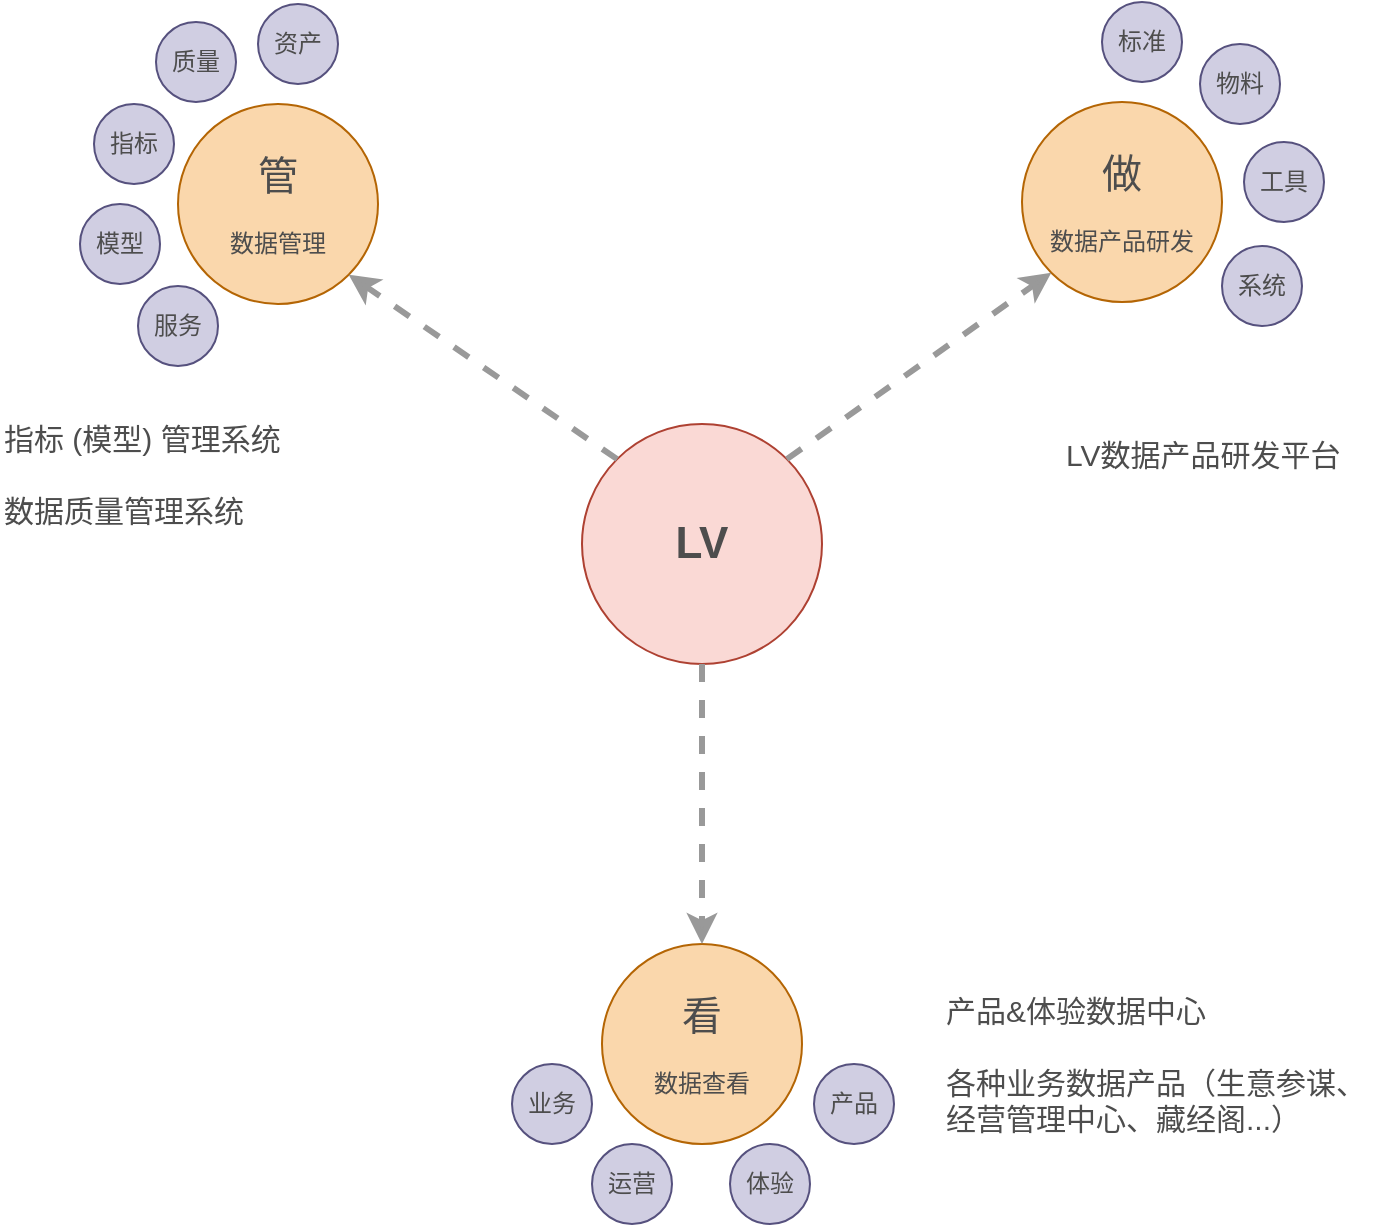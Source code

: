 <mxfile version="11.3.0" type="github" pages="1"><diagram id="6Y_5zZXPlKeSTR1Y4B0a" name="Page-1"><mxGraphModel dx="1251" dy="705" grid="1" gridSize="10" guides="1" tooltips="1" connect="1" arrows="1" fold="1" page="1" pageScale="1" pageWidth="850" pageHeight="1100" math="0" shadow="0"><root><mxCell id="0"/><mxCell id="1" parent="0"/><mxCell id="L8mCIy-FPG23N-ed7qui-1" value="LV" style="ellipse;whiteSpace=wrap;html=1;aspect=fixed;fontSize=22;fontStyle=1;fillColor=#fad9d5;strokeColor=#ae4132;fontColor=#4D4D4D;" parent="1" vertex="1"><mxGeometry x="420" y="280" width="120" height="120" as="geometry"/></mxCell><mxCell id="L8mCIy-FPG23N-ed7qui-2" value="&lt;font style=&quot;font-size: 20px&quot;&gt;管&lt;/font&gt;&lt;br&gt;&lt;br&gt;数据管理" style="ellipse;whiteSpace=wrap;html=1;aspect=fixed;fillColor=#fad7ac;strokeColor=#b46504;fontColor=#4D4D4D;" parent="1" vertex="1"><mxGeometry x="218" y="120" width="100" height="100" as="geometry"/></mxCell><mxCell id="L8mCIy-FPG23N-ed7qui-3" value="&lt;font style=&quot;font-size: 20px&quot;&gt;做&lt;/font&gt;&lt;br&gt;&lt;br&gt;数据产品研发" style="ellipse;whiteSpace=wrap;html=1;aspect=fixed;fillColor=#fad7ac;strokeColor=#b46504;fontColor=#4D4D4D;" parent="1" vertex="1"><mxGeometry x="640" y="119" width="100" height="100" as="geometry"/></mxCell><mxCell id="L8mCIy-FPG23N-ed7qui-4" value="&lt;span style=&quot;font-size: 20px&quot;&gt;看&lt;/span&gt;&lt;br&gt;&lt;br&gt;数据查看" style="ellipse;whiteSpace=wrap;html=1;aspect=fixed;fillColor=#fad7ac;strokeColor=#b46504;fontColor=#4D4D4D;" parent="1" vertex="1"><mxGeometry x="430" y="540" width="100" height="100" as="geometry"/></mxCell><mxCell id="cvBuCJF_IbzWZMILVmb4-4" value="" style="endArrow=classic;html=1;fontSize=22;fontColor=#4D4D4D;entryX=1;entryY=1;entryDx=0;entryDy=0;strokeWidth=3;strokeColor=#999999;dashed=1;exitX=0;exitY=0;exitDx=0;exitDy=0;" edge="1" parent="1" source="L8mCIy-FPG23N-ed7qui-1" target="L8mCIy-FPG23N-ed7qui-2"><mxGeometry width="50" height="50" relative="1" as="geometry"><mxPoint x="431" y="320" as="sourcePoint"/><mxPoint x="300" y="640" as="targetPoint"/></mxGeometry></mxCell><mxCell id="cvBuCJF_IbzWZMILVmb4-5" value="" style="endArrow=classic;html=1;fontSize=22;fontColor=#4D4D4D;entryX=0;entryY=1;entryDx=0;entryDy=0;exitX=1;exitY=0;exitDx=0;exitDy=0;strokeWidth=3;strokeColor=#999999;dashed=1;" edge="1" parent="1" source="L8mCIy-FPG23N-ed7qui-1" target="L8mCIy-FPG23N-ed7qui-3"><mxGeometry width="50" height="50" relative="1" as="geometry"><mxPoint x="250" y="690" as="sourcePoint"/><mxPoint x="300" y="640" as="targetPoint"/></mxGeometry></mxCell><mxCell id="cvBuCJF_IbzWZMILVmb4-6" value="" style="endArrow=classic;html=1;fontSize=22;fontColor=#4D4D4D;entryX=0.5;entryY=0;entryDx=0;entryDy=0;exitX=0.5;exitY=1;exitDx=0;exitDy=0;strokeWidth=3;strokeColor=#999999;dashed=1;" edge="1" parent="1" source="L8mCIy-FPG23N-ed7qui-1" target="L8mCIy-FPG23N-ed7qui-4"><mxGeometry width="50" height="50" relative="1" as="geometry"><mxPoint x="250" y="690" as="sourcePoint"/><mxPoint x="300" y="640" as="targetPoint"/></mxGeometry></mxCell><mxCell id="cvBuCJF_IbzWZMILVmb4-11" value="资产" style="ellipse;whiteSpace=wrap;html=1;aspect=fixed;fontSize=12;align=center;fillColor=#d0cee2;strokeColor=#56517e;fontColor=#4D4D4D;" vertex="1" parent="1"><mxGeometry x="258" y="70" width="40" height="40" as="geometry"/></mxCell><mxCell id="cvBuCJF_IbzWZMILVmb4-13" value="质量" style="ellipse;whiteSpace=wrap;html=1;aspect=fixed;fontSize=12;align=center;fillColor=#d0cee2;strokeColor=#56517e;fontColor=#4D4D4D;" vertex="1" parent="1"><mxGeometry x="207" y="79" width="40" height="40" as="geometry"/></mxCell><mxCell id="cvBuCJF_IbzWZMILVmb4-14" value="指标" style="ellipse;whiteSpace=wrap;html=1;aspect=fixed;fontSize=12;align=center;fillColor=#d0cee2;strokeColor=#56517e;fontColor=#4D4D4D;" vertex="1" parent="1"><mxGeometry x="176" y="120" width="40" height="40" as="geometry"/></mxCell><mxCell id="cvBuCJF_IbzWZMILVmb4-15" value="模型" style="ellipse;whiteSpace=wrap;html=1;aspect=fixed;fontSize=12;align=center;fillColor=#d0cee2;strokeColor=#56517e;fontColor=#4D4D4D;" vertex="1" parent="1"><mxGeometry x="169" y="170" width="40" height="40" as="geometry"/></mxCell><mxCell id="cvBuCJF_IbzWZMILVmb4-17" value="服务" style="ellipse;whiteSpace=wrap;html=1;aspect=fixed;fontSize=12;align=center;fillColor=#d0cee2;strokeColor=#56517e;fontColor=#4D4D4D;" vertex="1" parent="1"><mxGeometry x="198" y="211" width="40" height="40" as="geometry"/></mxCell><mxCell id="cvBuCJF_IbzWZMILVmb4-18" value="标准" style="ellipse;whiteSpace=wrap;html=1;aspect=fixed;fontSize=12;align=center;fillColor=#d0cee2;strokeColor=#56517e;fontColor=#4D4D4D;" vertex="1" parent="1"><mxGeometry x="680" y="69" width="40" height="40" as="geometry"/></mxCell><mxCell id="cvBuCJF_IbzWZMILVmb4-19" value="物料" style="ellipse;whiteSpace=wrap;html=1;aspect=fixed;fontSize=12;align=center;fillColor=#d0cee2;strokeColor=#56517e;fontColor=#4D4D4D;" vertex="1" parent="1"><mxGeometry x="729" y="90" width="40" height="40" as="geometry"/></mxCell><mxCell id="cvBuCJF_IbzWZMILVmb4-20" value="工具" style="ellipse;whiteSpace=wrap;html=1;aspect=fixed;fontSize=12;align=center;fillColor=#d0cee2;strokeColor=#56517e;fontColor=#4D4D4D;" vertex="1" parent="1"><mxGeometry x="751" y="139" width="40" height="40" as="geometry"/></mxCell><mxCell id="cvBuCJF_IbzWZMILVmb4-21" value="系统" style="ellipse;whiteSpace=wrap;html=1;aspect=fixed;fontSize=12;align=center;fillColor=#d0cee2;strokeColor=#56517e;fontColor=#4D4D4D;" vertex="1" parent="1"><mxGeometry x="740" y="191" width="40" height="40" as="geometry"/></mxCell><mxCell id="cvBuCJF_IbzWZMILVmb4-22" value="业务" style="ellipse;whiteSpace=wrap;html=1;aspect=fixed;fontSize=12;align=center;fillColor=#d0cee2;strokeColor=#56517e;fontColor=#4D4D4D;" vertex="1" parent="1"><mxGeometry x="385" y="600" width="40" height="40" as="geometry"/></mxCell><mxCell id="cvBuCJF_IbzWZMILVmb4-24" value="体验" style="ellipse;whiteSpace=wrap;html=1;aspect=fixed;fontSize=12;align=center;fillColor=#d0cee2;strokeColor=#56517e;fontColor=#4D4D4D;" vertex="1" parent="1"><mxGeometry x="494" y="640" width="40" height="40" as="geometry"/></mxCell><mxCell id="cvBuCJF_IbzWZMILVmb4-25" value="产品" style="ellipse;whiteSpace=wrap;html=1;aspect=fixed;fontSize=12;align=center;fillColor=#d0cee2;strokeColor=#56517e;fontColor=#4D4D4D;" vertex="1" parent="1"><mxGeometry x="536" y="600" width="40" height="40" as="geometry"/></mxCell><mxCell id="cvBuCJF_IbzWZMILVmb4-26" value="运营" style="ellipse;whiteSpace=wrap;html=1;aspect=fixed;fontSize=12;align=center;fillColor=#d0cee2;strokeColor=#56517e;fontColor=#4D4D4D;" vertex="1" parent="1"><mxGeometry x="425" y="640" width="40" height="40" as="geometry"/></mxCell><mxCell id="cvBuCJF_IbzWZMILVmb4-27" value="指标 (模型) 管理系统&lt;br style=&quot;font-size: 15px;&quot;&gt;&lt;br style=&quot;font-size: 15px;&quot;&gt;数据质量管理系统" style="text;html=1;strokeColor=none;fillColor=none;align=left;verticalAlign=middle;whiteSpace=wrap;rounded=0;fontSize=15;fontColor=#4D4D4D;" vertex="1" parent="1"><mxGeometry x="129" y="270" width="160" height="70" as="geometry"/></mxCell><mxCell id="cvBuCJF_IbzWZMILVmb4-29" value="LV数据产品研发平台" style="text;html=1;strokeColor=none;fillColor=none;align=left;verticalAlign=middle;whiteSpace=wrap;rounded=0;fontSize=15;fontColor=#4D4D4D;" vertex="1" parent="1"><mxGeometry x="660" y="260" width="160" height="70" as="geometry"/></mxCell><mxCell id="cvBuCJF_IbzWZMILVmb4-30" value="产品&amp;amp;体验数据中心&lt;br&gt;&lt;br&gt;各种业务数据产品（生意参谋、经营管理中心、藏经阁...）" style="text;html=1;strokeColor=none;fillColor=none;align=left;verticalAlign=middle;whiteSpace=wrap;rounded=0;fontSize=15;fontColor=#4D4D4D;" vertex="1" parent="1"><mxGeometry x="600" y="565" width="220" height="70" as="geometry"/></mxCell></root></mxGraphModel></diagram></mxfile>